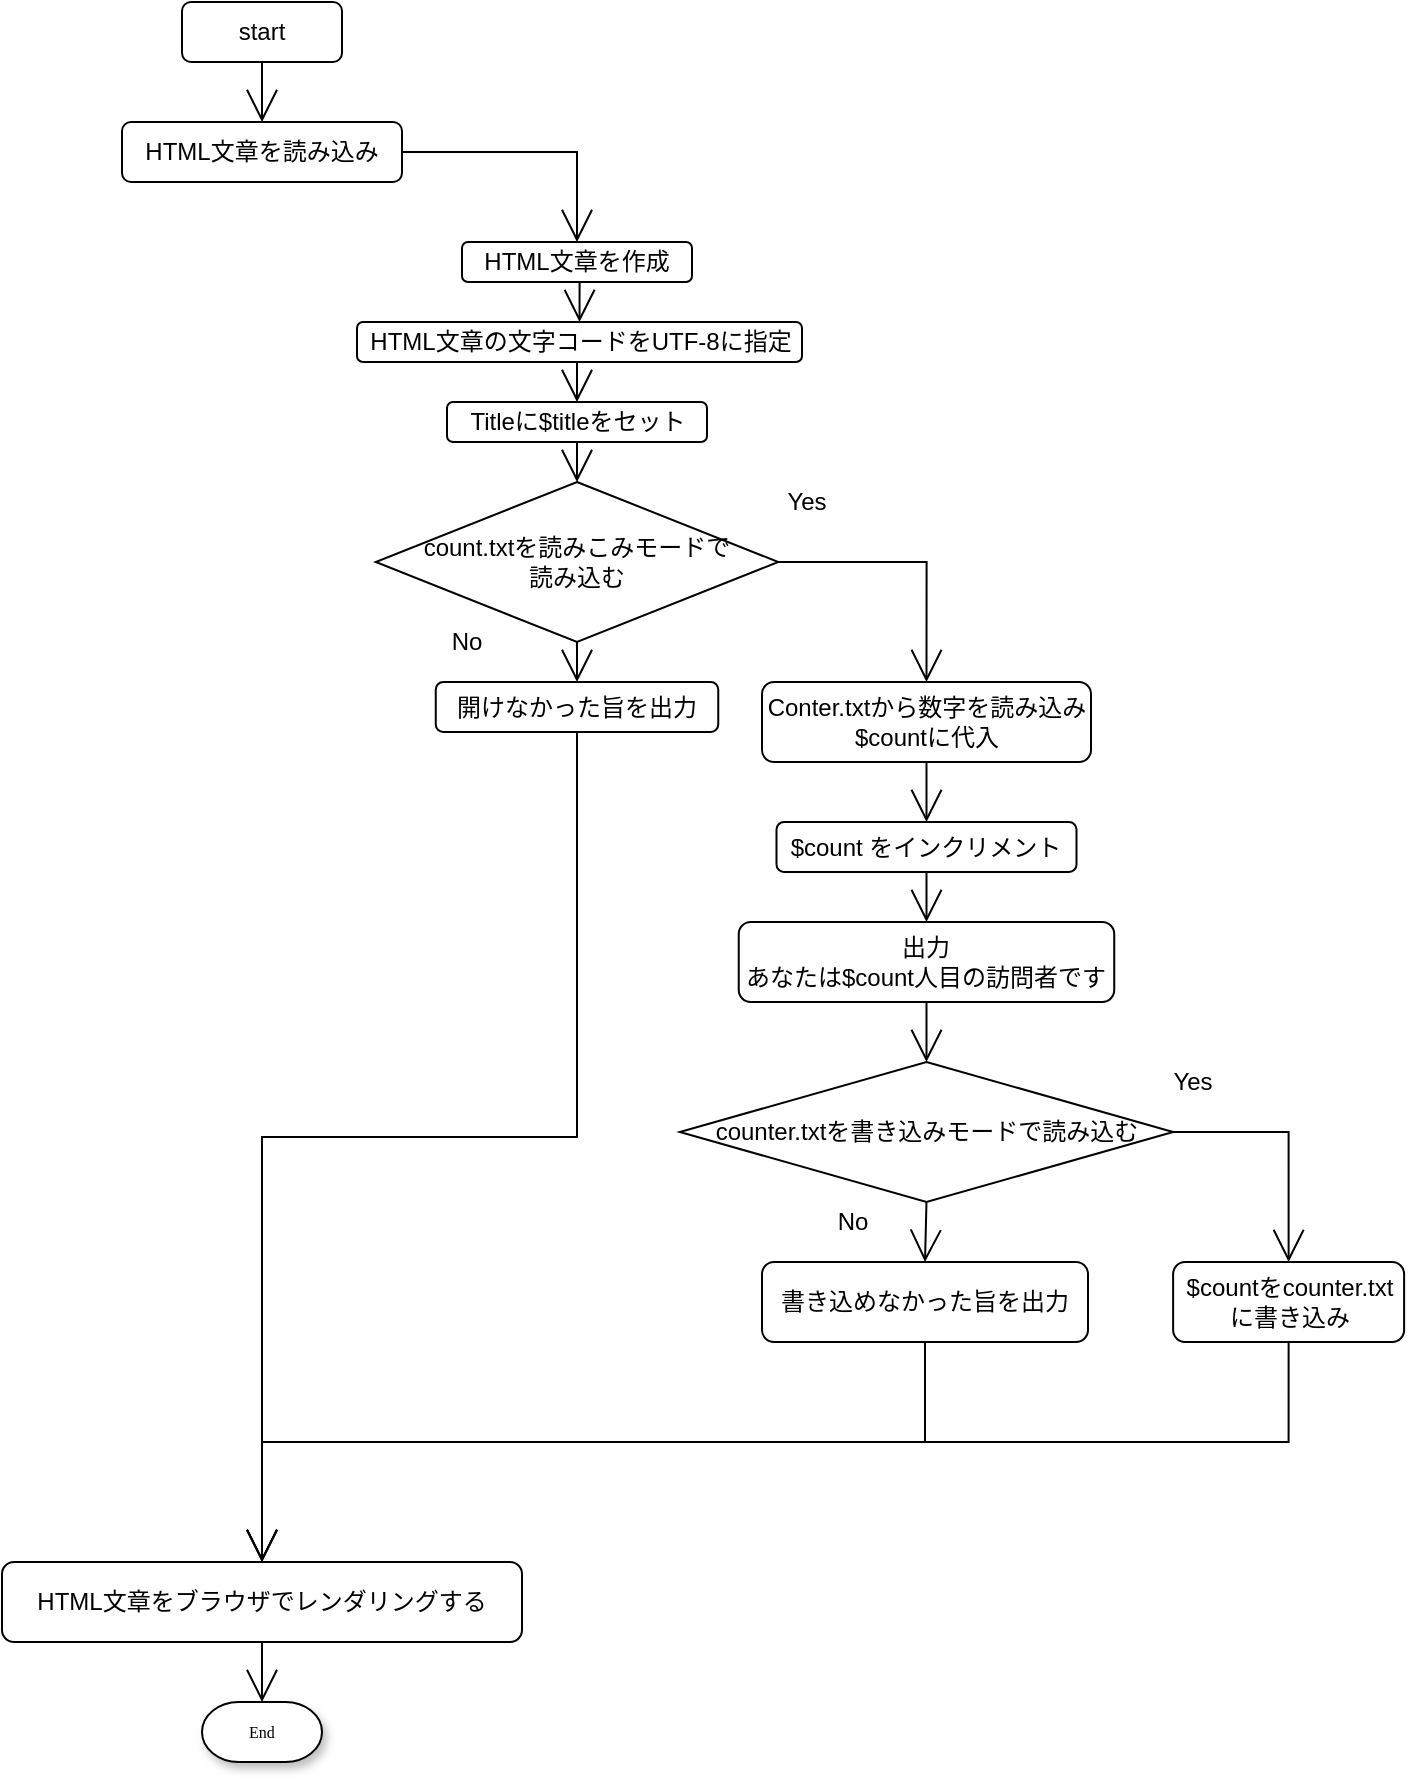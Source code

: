 <mxfile version="17.4.6" type="github">
  <diagram name="Page-1" id="edf60f1a-56cd-e834-aa8a-f176f3a09ee4">
    <mxGraphModel dx="1955" dy="1005" grid="1" gridSize="10" guides="1" tooltips="1" connect="1" arrows="1" fold="1" page="1" pageScale="1" pageWidth="1100" pageHeight="850" background="none" math="0" shadow="0">
      <root>
        <mxCell id="0" />
        <mxCell id="1" parent="0" />
        <mxCell id="SrUZ1_dBtu64srrm1Gor-3" value="End" style="strokeWidth=1;html=1;shape=mxgraph.flowchart.terminator;whiteSpace=wrap;rounded=0;shadow=1;labelBackgroundColor=none;fontFamily=Verdana;fontSize=8;align=center;" vertex="1" parent="1">
          <mxGeometry x="490" y="910" width="60" height="30" as="geometry" />
        </mxCell>
        <mxCell id="SrUZ1_dBtu64srrm1Gor-23" style="edgeStyle=orthogonalEdgeStyle;rounded=0;orthogonalLoop=1;jettySize=auto;html=1;exitX=0.5;exitY=1;exitDx=0;exitDy=0;entryX=0.5;entryY=0;entryDx=0;entryDy=0;endArrow=open;startSize=14;endSize=14;sourcePerimeterSpacing=8;targetPerimeterSpacing=8;" edge="1" parent="1" source="SrUZ1_dBtu64srrm1Gor-4" target="SrUZ1_dBtu64srrm1Gor-7">
          <mxGeometry relative="1" as="geometry" />
        </mxCell>
        <mxCell id="SrUZ1_dBtu64srrm1Gor-4" value="start" style="rounded=1;whiteSpace=wrap;html=1;hachureGap=4;" vertex="1" parent="1">
          <mxGeometry x="480" y="60" width="80" height="30" as="geometry" />
        </mxCell>
        <mxCell id="SrUZ1_dBtu64srrm1Gor-26" style="edgeStyle=orthogonalEdgeStyle;rounded=0;orthogonalLoop=1;jettySize=auto;html=1;exitX=0.5;exitY=1;exitDx=0;exitDy=0;entryX=0.5;entryY=0;entryDx=0;entryDy=0;endArrow=open;startSize=14;endSize=14;sourcePerimeterSpacing=8;targetPerimeterSpacing=8;" edge="1" parent="1" source="SrUZ1_dBtu64srrm1Gor-5" target="SrUZ1_dBtu64srrm1Gor-8">
          <mxGeometry relative="1" as="geometry" />
        </mxCell>
        <mxCell id="SrUZ1_dBtu64srrm1Gor-5" value="HTML文章の文字コードをUTF-8に指定" style="rounded=1;whiteSpace=wrap;html=1;hachureGap=4;" vertex="1" parent="1">
          <mxGeometry x="567.5" y="220" width="222.5" height="20" as="geometry" />
        </mxCell>
        <mxCell id="SrUZ1_dBtu64srrm1Gor-25" style="edgeStyle=orthogonalEdgeStyle;rounded=0;orthogonalLoop=1;jettySize=auto;html=1;exitX=0.5;exitY=1;exitDx=0;exitDy=0;entryX=0.5;entryY=0;entryDx=0;entryDy=0;endArrow=open;startSize=14;endSize=14;sourcePerimeterSpacing=8;targetPerimeterSpacing=8;" edge="1" parent="1" source="SrUZ1_dBtu64srrm1Gor-6" target="SrUZ1_dBtu64srrm1Gor-5">
          <mxGeometry relative="1" as="geometry" />
        </mxCell>
        <mxCell id="SrUZ1_dBtu64srrm1Gor-6" value="HTML文章を作成" style="rounded=1;whiteSpace=wrap;html=1;hachureGap=4;" vertex="1" parent="1">
          <mxGeometry x="620" y="180" width="115" height="20" as="geometry" />
        </mxCell>
        <mxCell id="SrUZ1_dBtu64srrm1Gor-24" style="edgeStyle=orthogonalEdgeStyle;rounded=0;orthogonalLoop=1;jettySize=auto;html=1;exitX=1;exitY=0.5;exitDx=0;exitDy=0;entryX=0.5;entryY=0;entryDx=0;entryDy=0;endArrow=open;startSize=14;endSize=14;sourcePerimeterSpacing=8;targetPerimeterSpacing=8;" edge="1" parent="1" source="SrUZ1_dBtu64srrm1Gor-7" target="SrUZ1_dBtu64srrm1Gor-6">
          <mxGeometry relative="1" as="geometry" />
        </mxCell>
        <mxCell id="SrUZ1_dBtu64srrm1Gor-7" value="HTML文章を読み込み" style="rounded=1;whiteSpace=wrap;html=1;hachureGap=4;" vertex="1" parent="1">
          <mxGeometry x="450" y="120" width="140" height="30" as="geometry" />
        </mxCell>
        <mxCell id="SrUZ1_dBtu64srrm1Gor-27" style="edgeStyle=orthogonalEdgeStyle;rounded=0;orthogonalLoop=1;jettySize=auto;html=1;exitX=0.5;exitY=1;exitDx=0;exitDy=0;entryX=0.5;entryY=0;entryDx=0;entryDy=0;endArrow=open;startSize=14;endSize=14;sourcePerimeterSpacing=8;targetPerimeterSpacing=8;" edge="1" parent="1" source="SrUZ1_dBtu64srrm1Gor-8" target="SrUZ1_dBtu64srrm1Gor-11">
          <mxGeometry relative="1" as="geometry" />
        </mxCell>
        <mxCell id="SrUZ1_dBtu64srrm1Gor-8" value="Titleに$titleをセット" style="rounded=1;whiteSpace=wrap;html=1;hachureGap=4;" vertex="1" parent="1">
          <mxGeometry x="612.5" y="260" width="130" height="20" as="geometry" />
        </mxCell>
        <mxCell id="SrUZ1_dBtu64srrm1Gor-30" style="edgeStyle=orthogonalEdgeStyle;rounded=0;orthogonalLoop=1;jettySize=auto;html=1;exitX=0.5;exitY=1;exitDx=0;exitDy=0;entryX=0.5;entryY=0;entryDx=0;entryDy=0;endArrow=open;startSize=14;endSize=14;sourcePerimeterSpacing=8;targetPerimeterSpacing=8;" edge="1" parent="1" source="SrUZ1_dBtu64srrm1Gor-9" target="SrUZ1_dBtu64srrm1Gor-10">
          <mxGeometry relative="1" as="geometry" />
        </mxCell>
        <mxCell id="SrUZ1_dBtu64srrm1Gor-9" value="Conter.txtから数字を読み込み&lt;br&gt;$countに代入" style="rounded=1;whiteSpace=wrap;html=1;hachureGap=4;" vertex="1" parent="1">
          <mxGeometry x="770" y="400" width="164.5" height="40" as="geometry" />
        </mxCell>
        <mxCell id="SrUZ1_dBtu64srrm1Gor-31" style="edgeStyle=orthogonalEdgeStyle;rounded=0;orthogonalLoop=1;jettySize=auto;html=1;exitX=0.5;exitY=1;exitDx=0;exitDy=0;entryX=0.5;entryY=0;entryDx=0;entryDy=0;endArrow=open;startSize=14;endSize=14;sourcePerimeterSpacing=8;targetPerimeterSpacing=8;" edge="1" parent="1" source="SrUZ1_dBtu64srrm1Gor-10" target="SrUZ1_dBtu64srrm1Gor-15">
          <mxGeometry relative="1" as="geometry" />
        </mxCell>
        <mxCell id="SrUZ1_dBtu64srrm1Gor-10" value="$count をインクリメント" style="rounded=1;whiteSpace=wrap;html=1;hachureGap=4;" vertex="1" parent="1">
          <mxGeometry x="777.25" y="470" width="150" height="25" as="geometry" />
        </mxCell>
        <mxCell id="SrUZ1_dBtu64srrm1Gor-28" style="edgeStyle=orthogonalEdgeStyle;rounded=0;orthogonalLoop=1;jettySize=auto;html=1;exitX=0.5;exitY=1;exitDx=0;exitDy=0;entryX=0.5;entryY=0;entryDx=0;entryDy=0;endArrow=open;startSize=14;endSize=14;sourcePerimeterSpacing=8;targetPerimeterSpacing=8;" edge="1" parent="1" source="SrUZ1_dBtu64srrm1Gor-11" target="SrUZ1_dBtu64srrm1Gor-14">
          <mxGeometry relative="1" as="geometry" />
        </mxCell>
        <mxCell id="SrUZ1_dBtu64srrm1Gor-29" style="edgeStyle=orthogonalEdgeStyle;rounded=0;orthogonalLoop=1;jettySize=auto;html=1;exitX=1;exitY=0.5;exitDx=0;exitDy=0;entryX=0.5;entryY=0;entryDx=0;entryDy=0;endArrow=open;startSize=14;endSize=14;sourcePerimeterSpacing=8;targetPerimeterSpacing=8;" edge="1" parent="1" source="SrUZ1_dBtu64srrm1Gor-11" target="SrUZ1_dBtu64srrm1Gor-9">
          <mxGeometry relative="1" as="geometry" />
        </mxCell>
        <mxCell id="SrUZ1_dBtu64srrm1Gor-11" value="count.txtを読みこみモードで&lt;br&gt;読み込む" style="rhombus;whiteSpace=wrap;html=1;hachureGap=4;" vertex="1" parent="1">
          <mxGeometry x="576.88" y="300" width="201.25" height="80" as="geometry" />
        </mxCell>
        <mxCell id="SrUZ1_dBtu64srrm1Gor-39" style="edgeStyle=orthogonalEdgeStyle;rounded=0;orthogonalLoop=1;jettySize=auto;html=1;exitX=0.5;exitY=1;exitDx=0;exitDy=0;entryX=0.5;entryY=0;entryDx=0;entryDy=0;endArrow=open;startSize=14;endSize=14;sourcePerimeterSpacing=8;targetPerimeterSpacing=8;" edge="1" parent="1" source="SrUZ1_dBtu64srrm1Gor-14" target="SrUZ1_dBtu64srrm1Gor-19">
          <mxGeometry relative="1" as="geometry" />
        </mxCell>
        <mxCell id="SrUZ1_dBtu64srrm1Gor-14" value="開けなかった旨を出力" style="rounded=1;whiteSpace=wrap;html=1;hachureGap=4;" vertex="1" parent="1">
          <mxGeometry x="606.88" y="400" width="141.25" height="25" as="geometry" />
        </mxCell>
        <mxCell id="SrUZ1_dBtu64srrm1Gor-32" style="edgeStyle=orthogonalEdgeStyle;rounded=0;orthogonalLoop=1;jettySize=auto;html=1;exitX=0.5;exitY=1;exitDx=0;exitDy=0;entryX=0.5;entryY=0;entryDx=0;entryDy=0;endArrow=open;startSize=14;endSize=14;sourcePerimeterSpacing=8;targetPerimeterSpacing=8;" edge="1" parent="1" source="SrUZ1_dBtu64srrm1Gor-15" target="SrUZ1_dBtu64srrm1Gor-16">
          <mxGeometry relative="1" as="geometry" />
        </mxCell>
        <mxCell id="SrUZ1_dBtu64srrm1Gor-15" value="出力&lt;br&gt;あなたは$count人目の訪問者です" style="rounded=1;whiteSpace=wrap;html=1;hachureGap=4;" vertex="1" parent="1">
          <mxGeometry x="758.37" y="520" width="187.75" height="40" as="geometry" />
        </mxCell>
        <mxCell id="SrUZ1_dBtu64srrm1Gor-33" style="edgeStyle=orthogonalEdgeStyle;rounded=0;orthogonalLoop=1;jettySize=auto;html=1;exitX=1;exitY=0.5;exitDx=0;exitDy=0;entryX=0.5;entryY=0;entryDx=0;entryDy=0;endArrow=open;startSize=14;endSize=14;sourcePerimeterSpacing=8;targetPerimeterSpacing=8;" edge="1" parent="1" source="SrUZ1_dBtu64srrm1Gor-16" target="SrUZ1_dBtu64srrm1Gor-17">
          <mxGeometry relative="1" as="geometry" />
        </mxCell>
        <mxCell id="SrUZ1_dBtu64srrm1Gor-34" style="edgeStyle=orthogonalEdgeStyle;rounded=0;orthogonalLoop=1;jettySize=auto;html=1;exitX=0.5;exitY=1;exitDx=0;exitDy=0;entryX=0.5;entryY=0;entryDx=0;entryDy=0;endArrow=open;startSize=14;endSize=14;sourcePerimeterSpacing=8;targetPerimeterSpacing=8;" edge="1" parent="1" source="SrUZ1_dBtu64srrm1Gor-16" target="SrUZ1_dBtu64srrm1Gor-18">
          <mxGeometry relative="1" as="geometry" />
        </mxCell>
        <mxCell id="SrUZ1_dBtu64srrm1Gor-16" value="counter.txtを書き込みモードで読み込む" style="rhombus;whiteSpace=wrap;html=1;hachureGap=4;" vertex="1" parent="1">
          <mxGeometry x="728.92" y="590" width="246.64" height="70" as="geometry" />
        </mxCell>
        <mxCell id="SrUZ1_dBtu64srrm1Gor-35" style="edgeStyle=orthogonalEdgeStyle;rounded=0;orthogonalLoop=1;jettySize=auto;html=1;exitX=0.5;exitY=1;exitDx=0;exitDy=0;entryX=0.5;entryY=0;entryDx=0;entryDy=0;endArrow=open;startSize=14;endSize=14;sourcePerimeterSpacing=8;targetPerimeterSpacing=8;" edge="1" parent="1" source="SrUZ1_dBtu64srrm1Gor-17" target="SrUZ1_dBtu64srrm1Gor-19">
          <mxGeometry relative="1" as="geometry" />
        </mxCell>
        <mxCell id="SrUZ1_dBtu64srrm1Gor-17" value="$countをcounter.txtに書き込み" style="rounded=1;whiteSpace=wrap;html=1;hachureGap=4;" vertex="1" parent="1">
          <mxGeometry x="975.56" y="690" width="115.5" height="40" as="geometry" />
        </mxCell>
        <mxCell id="SrUZ1_dBtu64srrm1Gor-38" style="edgeStyle=orthogonalEdgeStyle;rounded=0;orthogonalLoop=1;jettySize=auto;html=1;exitX=0.5;exitY=1;exitDx=0;exitDy=0;entryX=0.5;entryY=0;entryDx=0;entryDy=0;endArrow=open;startSize=14;endSize=14;sourcePerimeterSpacing=8;targetPerimeterSpacing=8;" edge="1" parent="1" source="SrUZ1_dBtu64srrm1Gor-18" target="SrUZ1_dBtu64srrm1Gor-19">
          <mxGeometry relative="1" as="geometry" />
        </mxCell>
        <mxCell id="SrUZ1_dBtu64srrm1Gor-18" value="書き込めなかった旨を出力" style="rounded=1;whiteSpace=wrap;html=1;hachureGap=4;" vertex="1" parent="1">
          <mxGeometry x="770" y="690" width="163" height="40" as="geometry" />
        </mxCell>
        <mxCell id="SrUZ1_dBtu64srrm1Gor-45" style="edgeStyle=orthogonalEdgeStyle;rounded=0;orthogonalLoop=1;jettySize=auto;html=1;exitX=0.5;exitY=1;exitDx=0;exitDy=0;entryX=0.5;entryY=0;entryDx=0;entryDy=0;entryPerimeter=0;endArrow=open;startSize=14;endSize=14;sourcePerimeterSpacing=8;targetPerimeterSpacing=8;" edge="1" parent="1" source="SrUZ1_dBtu64srrm1Gor-19" target="SrUZ1_dBtu64srrm1Gor-3">
          <mxGeometry relative="1" as="geometry" />
        </mxCell>
        <mxCell id="SrUZ1_dBtu64srrm1Gor-19" value="HTML文章をブラウザでレンダリングする" style="rounded=1;whiteSpace=wrap;html=1;hachureGap=4;" vertex="1" parent="1">
          <mxGeometry x="390" y="840" width="260" height="40" as="geometry" />
        </mxCell>
        <mxCell id="SrUZ1_dBtu64srrm1Gor-40" value="Yes" style="text;html=1;align=center;verticalAlign=middle;resizable=0;points=[];autosize=1;strokeColor=none;fillColor=none;hachureGap=4;" vertex="1" parent="1">
          <mxGeometry x="970" y="590" width="30" height="20" as="geometry" />
        </mxCell>
        <mxCell id="SrUZ1_dBtu64srrm1Gor-41" value="Yes" style="text;html=1;align=center;verticalAlign=middle;resizable=0;points=[];autosize=1;strokeColor=none;fillColor=none;hachureGap=4;" vertex="1" parent="1">
          <mxGeometry x="777.25" y="300" width="30" height="20" as="geometry" />
        </mxCell>
        <mxCell id="SrUZ1_dBtu64srrm1Gor-43" value="No" style="text;html=1;align=center;verticalAlign=middle;resizable=0;points=[];autosize=1;strokeColor=none;fillColor=none;hachureGap=4;" vertex="1" parent="1">
          <mxGeometry x="606.88" y="370" width="30" height="20" as="geometry" />
        </mxCell>
        <mxCell id="SrUZ1_dBtu64srrm1Gor-44" value="No" style="text;html=1;align=center;verticalAlign=middle;resizable=0;points=[];autosize=1;strokeColor=none;fillColor=none;hachureGap=4;" vertex="1" parent="1">
          <mxGeometry x="800" y="660" width="30" height="20" as="geometry" />
        </mxCell>
      </root>
    </mxGraphModel>
  </diagram>
</mxfile>
